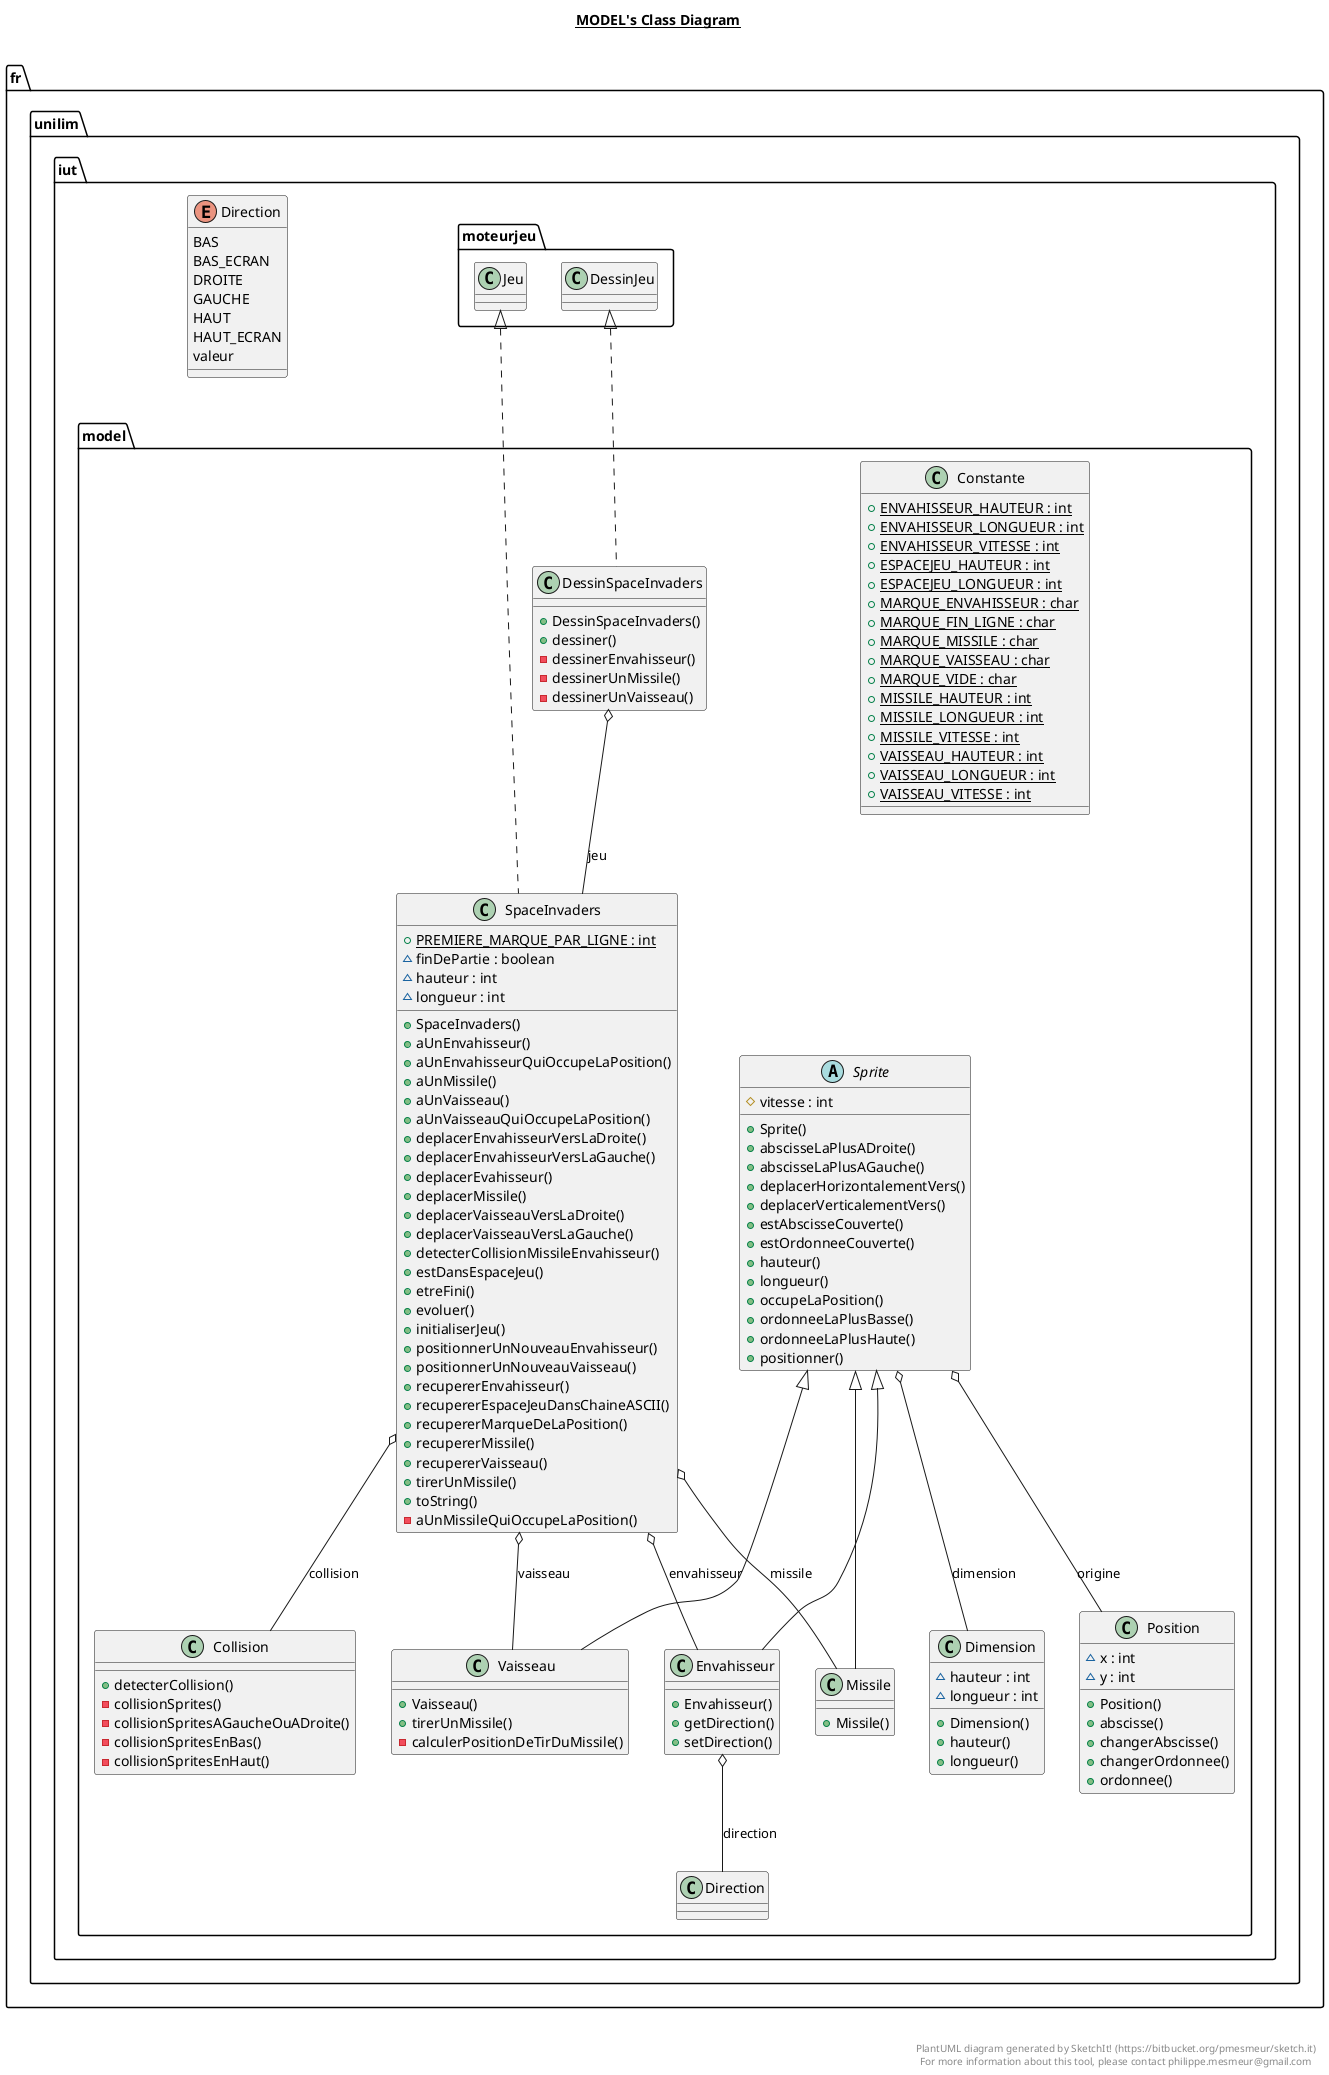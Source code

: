 @startuml

title __MODEL's Class Diagram__\n

  namespace fr.unilim.iut {
      class fr.unilim.iut.model.Collision {
          + detecterCollision()
          - collisionSprites()
          - collisionSpritesAGaucheOuADroite()
          - collisionSpritesEnBas()
          - collisionSpritesEnHaut()
      }

  }
  

  namespace fr.unilim.iut {
      class fr.unilim.iut.model.Constante {
          {static} + ENVAHISSEUR_HAUTEUR : int
          {static} + ENVAHISSEUR_LONGUEUR : int
          {static} + ENVAHISSEUR_VITESSE : int
          {static} + ESPACEJEU_HAUTEUR : int
          {static} + ESPACEJEU_LONGUEUR : int
          {static} + MARQUE_ENVAHISSEUR : char
          {static} + MARQUE_FIN_LIGNE : char
          {static} + MARQUE_MISSILE : char
          {static} + MARQUE_VAISSEAU : char
          {static} + MARQUE_VIDE : char
          {static} + MISSILE_HAUTEUR : int
          {static} + MISSILE_LONGUEUR : int
          {static} + MISSILE_VITESSE : int
          {static} + VAISSEAU_HAUTEUR : int
          {static} + VAISSEAU_LONGUEUR : int
          {static} + VAISSEAU_VITESSE : int
      }

  }
  

  namespace fr.unilim.iut {
      class fr.unilim.iut.model.DessinSpaceInvaders {
          + DessinSpaceInvaders()
          + dessiner()
          - dessinerEnvahisseur()
          - dessinerUnMissile()
          - dessinerUnVaisseau()
      }

  }
  

  namespace fr.unilim.iut {
      class fr.unilim.iut.model.Dimension {
          ~ hauteur : int
          ~ longueur : int
          + Dimension()
          + hauteur()
          + longueur()
      }

  }
  

  namespace fr.unilim.iut {
      enum Direction {
        BAS
        BAS_ECRAN
        DROITE
        GAUCHE
        HAUT
        HAUT_ECRAN
        valeur
      }

  }
  

  namespace fr.unilim.iut {
      class fr.unilim.iut.model.Envahisseur {
          + Envahisseur()
          + getDirection()
          + setDirection()
      }

  }
  

  namespace fr.unilim.iut {
      class fr.unilim.iut.model.Missile {
          + Missile()
      }

  }
  

  namespace fr.unilim.iut {
      class fr.unilim.iut.model.Position {
          ~ x : int
          ~ y : int
          + Position()
          + abscisse()
          + changerAbscisse()
          + changerOrdonnee()
          + ordonnee()
      }

  }
  

  namespace fr.unilim.iut {
      class fr.unilim.iut.model.SpaceInvaders {
          {static} + PREMIERE_MARQUE_PAR_LIGNE : int
          ~ finDePartie : boolean
          ~ hauteur : int
          ~ longueur : int
          + SpaceInvaders()
          + aUnEnvahisseur()
          + aUnEnvahisseurQuiOccupeLaPosition()
          + aUnMissile()
          + aUnVaisseau()
          + aUnVaisseauQuiOccupeLaPosition()
          + deplacerEnvahisseurVersLaDroite()
          + deplacerEnvahisseurVersLaGauche()
          + deplacerEvahisseur()
          + deplacerMissile()
          + deplacerVaisseauVersLaDroite()
          + deplacerVaisseauVersLaGauche()
          + detecterCollisionMissileEnvahisseur()
          + estDansEspaceJeu()
          + etreFini()
          + evoluer()
          + initialiserJeu()
          + positionnerUnNouveauEnvahisseur()
          + positionnerUnNouveauVaisseau()
          + recupererEnvahisseur()
          + recupererEspaceJeuDansChaineASCII()
          + recupererMarqueDeLaPosition()
          + recupererMissile()
          + recupererVaisseau()
          + tirerUnMissile()
          + toString()
          - aUnMissileQuiOccupeLaPosition()
      }

  }
  

  namespace fr.unilim.iut {
      abstract class fr.unilim.iut.model.Sprite {
          # vitesse : int
          + Sprite()
          + abscisseLaPlusADroite()
          + abscisseLaPlusAGauche()
          + deplacerHorizontalementVers()
          + deplacerVerticalementVers()
          + estAbscisseCouverte()
          + estOrdonneeCouverte()
          + hauteur()
          + longueur()
          + occupeLaPosition()
          + ordonneeLaPlusBasse()
          + ordonneeLaPlusHaute()
          + positionner()
      }

  }
  

  namespace fr.unilim.iut {
      class fr.unilim.iut.model.Vaisseau {
          + Vaisseau()
          + tirerUnMissile()
          - calculerPositionDeTirDuMissile()
      }

  }
  

  fr.unilim.iut.model.DessinSpaceInvaders .up.|> fr.unilim.iut.moteurjeu.DessinJeu
  fr.unilim.iut.model.DessinSpaceInvaders o-- fr.unilim.iut.model.SpaceInvaders : jeu
  fr.unilim.iut.model.Envahisseur -up-|> fr.unilim.iut.model.Sprite
  fr.unilim.iut.model.Envahisseur o-- fr.unilim.iut.model.Direction : direction
  fr.unilim.iut.model.Missile -up-|> fr.unilim.iut.model.Sprite
  fr.unilim.iut.model.SpaceInvaders .up.|> fr.unilim.iut.moteurjeu.Jeu
  fr.unilim.iut.model.SpaceInvaders o-- fr.unilim.iut.model.Collision : collision
  fr.unilim.iut.model.SpaceInvaders o-- fr.unilim.iut.model.Envahisseur : envahisseur
  fr.unilim.iut.model.SpaceInvaders o-- fr.unilim.iut.model.Missile : missile
  fr.unilim.iut.model.SpaceInvaders o-- fr.unilim.iut.model.Vaisseau : vaisseau
  fr.unilim.iut.model.Sprite o-- fr.unilim.iut.model.Dimension : dimension
  fr.unilim.iut.model.Sprite o-- fr.unilim.iut.model.Position : origine
  fr.unilim.iut.model.Vaisseau -up-|> fr.unilim.iut.model.Sprite


right footer


PlantUML diagram generated by SketchIt! (https://bitbucket.org/pmesmeur/sketch.it)
For more information about this tool, please contact philippe.mesmeur@gmail.com
endfooter

@enduml

